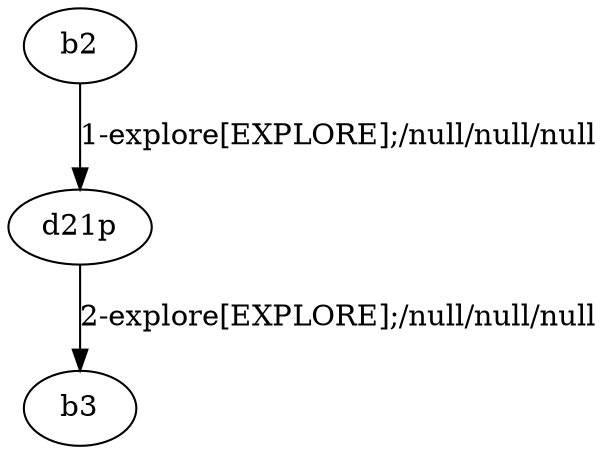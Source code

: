 # Total number of goals covered by this test: 1
# d21p --> b3

digraph g {
"b2" -> "d21p" [label = "1-explore[EXPLORE];/null/null/null"];
"d21p" -> "b3" [label = "2-explore[EXPLORE];/null/null/null"];
}